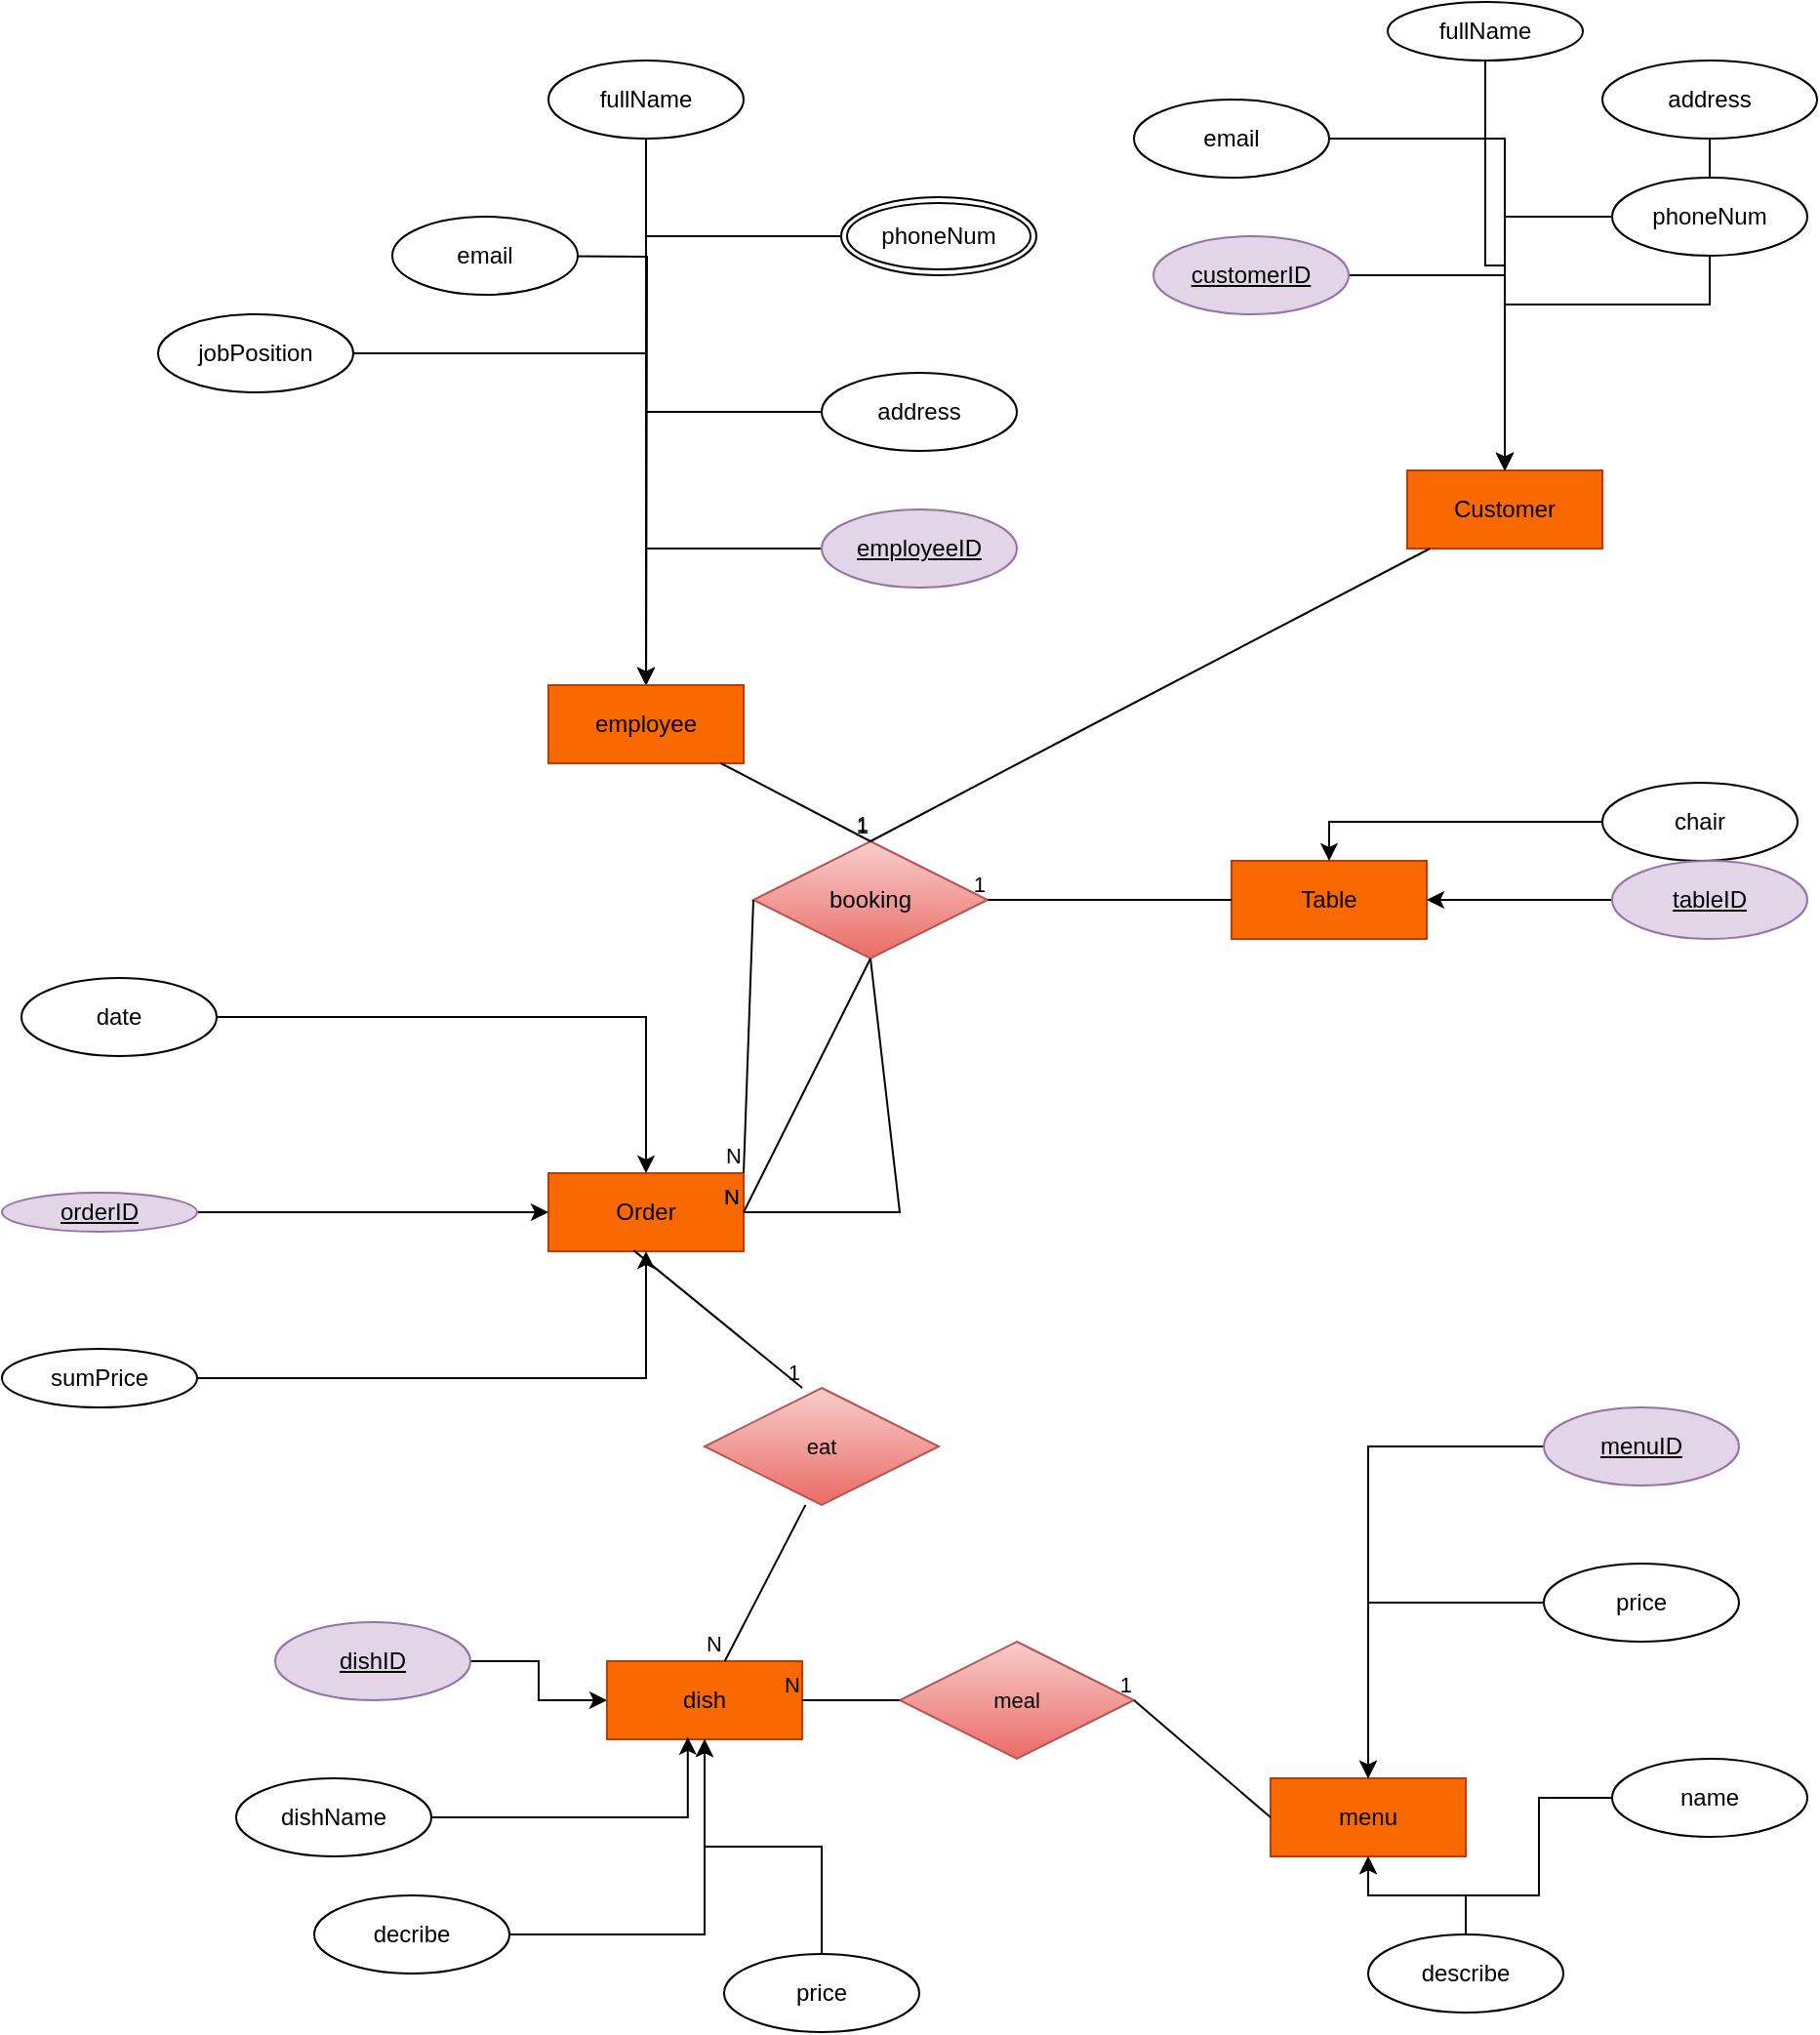 <mxfile version="22.0.4" type="github">
  <diagram name="Page-1" id="n1OnS5eiFAUQkkmlN_Pn">
    <mxGraphModel dx="2017" dy="593" grid="1" gridSize="10" guides="1" tooltips="1" connect="1" arrows="1" fold="1" page="1" pageScale="1" pageWidth="850" pageHeight="1100" math="0" shadow="0">
      <root>
        <mxCell id="0" />
        <mxCell id="1" parent="0" />
        <mxCell id="MDAO08NL7lkBEBGCFYoP-36" style="edgeStyle=orthogonalEdgeStyle;rounded=0;orthogonalLoop=1;jettySize=auto;html=1;" parent="1" source="MDAO08NL7lkBEBGCFYoP-16" target="MDAO08NL7lkBEBGCFYoP-33" edge="1">
          <mxGeometry relative="1" as="geometry" />
        </mxCell>
        <mxCell id="MDAO08NL7lkBEBGCFYoP-16" value="employeeID" style="ellipse;whiteSpace=wrap;html=1;align=center;fontStyle=4;fillColor=#e1d5e7;strokeColor=#9673a6;" parent="1" vertex="1">
          <mxGeometry x="340" y="330" width="100" height="40" as="geometry" />
        </mxCell>
        <mxCell id="MDAO08NL7lkBEBGCFYoP-37" style="edgeStyle=orthogonalEdgeStyle;rounded=0;orthogonalLoop=1;jettySize=auto;html=1;" parent="1" source="MDAO08NL7lkBEBGCFYoP-18" target="MDAO08NL7lkBEBGCFYoP-33" edge="1">
          <mxGeometry relative="1" as="geometry" />
        </mxCell>
        <mxCell id="MDAO08NL7lkBEBGCFYoP-18" value="address" style="ellipse;whiteSpace=wrap;html=1;align=center;" parent="1" vertex="1">
          <mxGeometry x="340" y="260" width="100" height="40" as="geometry" />
        </mxCell>
        <mxCell id="MDAO08NL7lkBEBGCFYoP-38" style="edgeStyle=orthogonalEdgeStyle;rounded=0;orthogonalLoop=1;jettySize=auto;html=1;entryX=0.5;entryY=1;entryDx=0;entryDy=0;" parent="1" source="MDAO08NL7lkBEBGCFYoP-21" target="MDAO08NL7lkBEBGCFYoP-33" edge="1">
          <mxGeometry relative="1" as="geometry">
            <Array as="points">
              <mxPoint x="250" y="310" />
              <mxPoint x="250" y="310" />
            </Array>
          </mxGeometry>
        </mxCell>
        <mxCell id="MDAO08NL7lkBEBGCFYoP-21" value="fullName" style="ellipse;whiteSpace=wrap;html=1;align=center;" parent="1" vertex="1">
          <mxGeometry x="200" y="100" width="100" height="40" as="geometry" />
        </mxCell>
        <mxCell id="MDAO08NL7lkBEBGCFYoP-39" style="edgeStyle=orthogonalEdgeStyle;rounded=0;orthogonalLoop=1;jettySize=auto;html=1;" parent="1" source="MDAO08NL7lkBEBGCFYoP-26" target="MDAO08NL7lkBEBGCFYoP-33" edge="1">
          <mxGeometry relative="1" as="geometry" />
        </mxCell>
        <mxCell id="MDAO08NL7lkBEBGCFYoP-26" value="phoneNum" style="ellipse;shape=doubleEllipse;margin=3;whiteSpace=wrap;html=1;align=center;" parent="1" vertex="1">
          <mxGeometry x="350" y="170" width="100" height="40" as="geometry" />
        </mxCell>
        <mxCell id="MDAO08NL7lkBEBGCFYoP-40" style="edgeStyle=orthogonalEdgeStyle;rounded=0;orthogonalLoop=1;jettySize=auto;html=1;entryX=0.5;entryY=1;entryDx=0;entryDy=0;" parent="1" edge="1">
          <mxGeometry relative="1" as="geometry">
            <mxPoint x="167.5" y="200" as="sourcePoint" />
            <mxPoint x="250" y="440" as="targetPoint" />
          </mxGeometry>
        </mxCell>
        <mxCell id="MDAO08NL7lkBEBGCFYoP-28" value="email" style="ellipse;whiteSpace=wrap;html=1;align=center;" parent="1" vertex="1">
          <mxGeometry x="120" y="180" width="95" height="40" as="geometry" />
        </mxCell>
        <mxCell id="MDAO08NL7lkBEBGCFYoP-69" style="edgeStyle=orthogonalEdgeStyle;rounded=0;orthogonalLoop=1;jettySize=auto;html=1;" parent="1" source="MDAO08NL7lkBEBGCFYoP-31" target="MDAO08NL7lkBEBGCFYoP-33" edge="1">
          <mxGeometry relative="1" as="geometry" />
        </mxCell>
        <mxCell id="MDAO08NL7lkBEBGCFYoP-31" value="jobPosition" style="ellipse;whiteSpace=wrap;html=1;align=center;" parent="1" vertex="1">
          <mxGeometry y="230" width="100" height="40" as="geometry" />
        </mxCell>
        <mxCell id="MDAO08NL7lkBEBGCFYoP-33" value="employee" style="whiteSpace=wrap;html=1;align=center;fillColor=#fa6800;strokeColor=#C73500;fontColor=#000000;" parent="1" vertex="1">
          <mxGeometry x="200" y="420" width="100" height="40" as="geometry" />
        </mxCell>
        <mxCell id="MDAO08NL7lkBEBGCFYoP-42" value="Customer" style="whiteSpace=wrap;html=1;align=center;fillColor=#fa6800;strokeColor=#C73500;fontColor=#000000;" parent="1" vertex="1">
          <mxGeometry x="640" y="310" width="100" height="40" as="geometry" />
        </mxCell>
        <mxCell id="MDAO08NL7lkBEBGCFYoP-67" style="edgeStyle=orthogonalEdgeStyle;rounded=0;orthogonalLoop=1;jettySize=auto;html=1;entryX=0.5;entryY=0;entryDx=0;entryDy=0;" parent="1" source="MDAO08NL7lkBEBGCFYoP-44" target="MDAO08NL7lkBEBGCFYoP-42" edge="1">
          <mxGeometry relative="1" as="geometry" />
        </mxCell>
        <mxCell id="MDAO08NL7lkBEBGCFYoP-44" value="address" style="ellipse;whiteSpace=wrap;html=1;align=center;" parent="1" vertex="1">
          <mxGeometry x="740" y="100" width="110" height="40" as="geometry" />
        </mxCell>
        <mxCell id="MDAO08NL7lkBEBGCFYoP-63" style="edgeStyle=orthogonalEdgeStyle;rounded=0;orthogonalLoop=1;jettySize=auto;html=1;" parent="1" source="MDAO08NL7lkBEBGCFYoP-45" target="MDAO08NL7lkBEBGCFYoP-42" edge="1">
          <mxGeometry relative="1" as="geometry" />
        </mxCell>
        <mxCell id="MDAO08NL7lkBEBGCFYoP-45" value="customerID" style="ellipse;whiteSpace=wrap;html=1;align=center;fontStyle=4;fillColor=#e1d5e7;strokeColor=#9673a6;" parent="1" vertex="1">
          <mxGeometry x="510" y="190" width="100" height="40" as="geometry" />
        </mxCell>
        <mxCell id="MDAO08NL7lkBEBGCFYoP-68" style="edgeStyle=orthogonalEdgeStyle;rounded=0;orthogonalLoop=1;jettySize=auto;html=1;entryX=0.5;entryY=0;entryDx=0;entryDy=0;" parent="1" source="MDAO08NL7lkBEBGCFYoP-46" target="MDAO08NL7lkBEBGCFYoP-42" edge="1">
          <mxGeometry relative="1" as="geometry" />
        </mxCell>
        <mxCell id="MDAO08NL7lkBEBGCFYoP-46" value="phoneNum" style="ellipse;whiteSpace=wrap;html=1;align=center;" parent="1" vertex="1">
          <mxGeometry x="745" y="160" width="100" height="40" as="geometry" />
        </mxCell>
        <mxCell id="MDAO08NL7lkBEBGCFYoP-66" style="edgeStyle=orthogonalEdgeStyle;rounded=0;orthogonalLoop=1;jettySize=auto;html=1;" parent="1" source="MDAO08NL7lkBEBGCFYoP-47" target="MDAO08NL7lkBEBGCFYoP-42" edge="1">
          <mxGeometry relative="1" as="geometry" />
        </mxCell>
        <mxCell id="MDAO08NL7lkBEBGCFYoP-47" value="fullName" style="ellipse;whiteSpace=wrap;html=1;align=center;" parent="1" vertex="1">
          <mxGeometry x="630" y="70" width="100" height="30" as="geometry" />
        </mxCell>
        <mxCell id="MDAO08NL7lkBEBGCFYoP-65" style="edgeStyle=orthogonalEdgeStyle;rounded=0;orthogonalLoop=1;jettySize=auto;html=1;" parent="1" source="MDAO08NL7lkBEBGCFYoP-50" target="MDAO08NL7lkBEBGCFYoP-42" edge="1">
          <mxGeometry relative="1" as="geometry" />
        </mxCell>
        <mxCell id="MDAO08NL7lkBEBGCFYoP-50" value="email" style="ellipse;whiteSpace=wrap;html=1;align=center;" parent="1" vertex="1">
          <mxGeometry x="500" y="120" width="100" height="40" as="geometry" />
        </mxCell>
        <mxCell id="MDAO08NL7lkBEBGCFYoP-70" value="Table" style="whiteSpace=wrap;html=1;align=center;fillColor=#fa6800;strokeColor=#C73500;fontColor=#000000;" parent="1" vertex="1">
          <mxGeometry x="550" y="510" width="100" height="40" as="geometry" />
        </mxCell>
        <mxCell id="MDAO08NL7lkBEBGCFYoP-76" style="edgeStyle=orthogonalEdgeStyle;rounded=0;orthogonalLoop=1;jettySize=auto;html=1;entryX=0.5;entryY=0;entryDx=0;entryDy=0;" parent="1" source="MDAO08NL7lkBEBGCFYoP-74" target="MDAO08NL7lkBEBGCFYoP-70" edge="1">
          <mxGeometry relative="1" as="geometry" />
        </mxCell>
        <mxCell id="MDAO08NL7lkBEBGCFYoP-74" value="chair" style="ellipse;whiteSpace=wrap;html=1;align=center;" parent="1" vertex="1">
          <mxGeometry x="740" y="470" width="100" height="40" as="geometry" />
        </mxCell>
        <mxCell id="MDAO08NL7lkBEBGCFYoP-78" style="edgeStyle=orthogonalEdgeStyle;rounded=0;orthogonalLoop=1;jettySize=auto;html=1;entryX=1;entryY=0.5;entryDx=0;entryDy=0;" parent="1" source="MDAO08NL7lkBEBGCFYoP-77" target="MDAO08NL7lkBEBGCFYoP-70" edge="1">
          <mxGeometry relative="1" as="geometry" />
        </mxCell>
        <mxCell id="MDAO08NL7lkBEBGCFYoP-77" value="tableID" style="ellipse;whiteSpace=wrap;html=1;align=center;fontStyle=4;fillColor=#e1d5e7;strokeColor=#9673a6;" parent="1" vertex="1">
          <mxGeometry x="745" y="510" width="100" height="40" as="geometry" />
        </mxCell>
        <mxCell id="MDAO08NL7lkBEBGCFYoP-80" value="menu&lt;br&gt;" style="whiteSpace=wrap;html=1;align=center;fillColor=#fa6800;strokeColor=#C73500;fontColor=#000000;" parent="1" vertex="1">
          <mxGeometry x="570" y="980" width="100" height="40" as="geometry" />
        </mxCell>
        <mxCell id="MDAO08NL7lkBEBGCFYoP-85" style="edgeStyle=orthogonalEdgeStyle;rounded=0;orthogonalLoop=1;jettySize=auto;html=1;" parent="1" source="MDAO08NL7lkBEBGCFYoP-81" target="MDAO08NL7lkBEBGCFYoP-80" edge="1">
          <mxGeometry relative="1" as="geometry" />
        </mxCell>
        <mxCell id="MDAO08NL7lkBEBGCFYoP-81" value="menuID" style="ellipse;whiteSpace=wrap;html=1;align=center;fontStyle=4;fillColor=#e1d5e7;strokeColor=#9673a6;" parent="1" vertex="1">
          <mxGeometry x="710" y="790" width="100" height="40" as="geometry" />
        </mxCell>
        <mxCell id="MDAO08NL7lkBEBGCFYoP-86" style="edgeStyle=orthogonalEdgeStyle;rounded=0;orthogonalLoop=1;jettySize=auto;html=1;" parent="1" source="MDAO08NL7lkBEBGCFYoP-82" target="MDAO08NL7lkBEBGCFYoP-80" edge="1">
          <mxGeometry relative="1" as="geometry" />
        </mxCell>
        <mxCell id="MDAO08NL7lkBEBGCFYoP-82" value="price" style="ellipse;whiteSpace=wrap;html=1;align=center;" parent="1" vertex="1">
          <mxGeometry x="710" y="870" width="100" height="40" as="geometry" />
        </mxCell>
        <mxCell id="MDAO08NL7lkBEBGCFYoP-87" style="edgeStyle=orthogonalEdgeStyle;rounded=0;orthogonalLoop=1;jettySize=auto;html=1;entryX=0.5;entryY=1;entryDx=0;entryDy=0;" parent="1" source="MDAO08NL7lkBEBGCFYoP-83" target="MDAO08NL7lkBEBGCFYoP-80" edge="1">
          <mxGeometry relative="1" as="geometry" />
        </mxCell>
        <mxCell id="MDAO08NL7lkBEBGCFYoP-83" value="name" style="ellipse;whiteSpace=wrap;html=1;align=center;" parent="1" vertex="1">
          <mxGeometry x="745" y="970" width="100" height="40" as="geometry" />
        </mxCell>
        <mxCell id="MDAO08NL7lkBEBGCFYoP-88" style="edgeStyle=orthogonalEdgeStyle;rounded=0;orthogonalLoop=1;jettySize=auto;html=1;" parent="1" source="MDAO08NL7lkBEBGCFYoP-84" target="MDAO08NL7lkBEBGCFYoP-80" edge="1">
          <mxGeometry relative="1" as="geometry" />
        </mxCell>
        <mxCell id="MDAO08NL7lkBEBGCFYoP-84" value="describe" style="ellipse;whiteSpace=wrap;html=1;align=center;" parent="1" vertex="1">
          <mxGeometry x="620" y="1060" width="100" height="40" as="geometry" />
        </mxCell>
        <mxCell id="MDAO08NL7lkBEBGCFYoP-89" value="Order" style="whiteSpace=wrap;html=1;align=center;fillColor=#fa6800;strokeColor=#C73500;fontColor=#000000;" parent="1" vertex="1">
          <mxGeometry x="200" y="670" width="100" height="40" as="geometry" />
        </mxCell>
        <mxCell id="MDAO08NL7lkBEBGCFYoP-93" style="edgeStyle=orthogonalEdgeStyle;rounded=0;orthogonalLoop=1;jettySize=auto;html=1;" parent="1" source="MDAO08NL7lkBEBGCFYoP-90" target="MDAO08NL7lkBEBGCFYoP-89" edge="1">
          <mxGeometry relative="1" as="geometry" />
        </mxCell>
        <mxCell id="MDAO08NL7lkBEBGCFYoP-90" value="date" style="ellipse;whiteSpace=wrap;html=1;align=center;" parent="1" vertex="1">
          <mxGeometry x="-70" y="570" width="100" height="40" as="geometry" />
        </mxCell>
        <mxCell id="MDAO08NL7lkBEBGCFYoP-94" style="edgeStyle=orthogonalEdgeStyle;rounded=0;orthogonalLoop=1;jettySize=auto;html=1;" parent="1" source="MDAO08NL7lkBEBGCFYoP-91" target="MDAO08NL7lkBEBGCFYoP-89" edge="1">
          <mxGeometry relative="1" as="geometry" />
        </mxCell>
        <mxCell id="MDAO08NL7lkBEBGCFYoP-91" value="orderID" style="ellipse;whiteSpace=wrap;html=1;align=center;fontStyle=4;fillColor=#e1d5e7;strokeColor=#9673a6;" parent="1" vertex="1">
          <mxGeometry x="-80" y="680" width="100" height="20" as="geometry" />
        </mxCell>
        <mxCell id="MDAO08NL7lkBEBGCFYoP-95" style="edgeStyle=orthogonalEdgeStyle;rounded=0;orthogonalLoop=1;jettySize=auto;html=1;" parent="1" source="MDAO08NL7lkBEBGCFYoP-92" target="MDAO08NL7lkBEBGCFYoP-89" edge="1">
          <mxGeometry relative="1" as="geometry" />
        </mxCell>
        <mxCell id="MDAO08NL7lkBEBGCFYoP-92" value="sumPrice" style="ellipse;whiteSpace=wrap;html=1;align=center;" parent="1" vertex="1">
          <mxGeometry x="-80" y="760" width="100" height="30" as="geometry" />
        </mxCell>
        <mxCell id="MDAO08NL7lkBEBGCFYoP-96" value="dish" style="whiteSpace=wrap;html=1;align=center;fillColor=#fa6800;strokeColor=#C73500;fontColor=#000000;" parent="1" vertex="1">
          <mxGeometry x="230" y="920" width="100" height="40" as="geometry" />
        </mxCell>
        <mxCell id="MDAO08NL7lkBEBGCFYoP-103" style="edgeStyle=orthogonalEdgeStyle;rounded=0;orthogonalLoop=1;jettySize=auto;html=1;" parent="1" source="MDAO08NL7lkBEBGCFYoP-97" target="MDAO08NL7lkBEBGCFYoP-96" edge="1">
          <mxGeometry relative="1" as="geometry" />
        </mxCell>
        <mxCell id="MDAO08NL7lkBEBGCFYoP-97" value="dishID" style="ellipse;whiteSpace=wrap;html=1;align=center;fontStyle=4;fillColor=#e1d5e7;strokeColor=#9673a6;" parent="1" vertex="1">
          <mxGeometry x="60" y="900" width="100" height="40" as="geometry" />
        </mxCell>
        <mxCell id="MDAO08NL7lkBEBGCFYoP-98" value="dishName" style="ellipse;whiteSpace=wrap;html=1;align=center;" parent="1" vertex="1">
          <mxGeometry x="40" y="980" width="100" height="40" as="geometry" />
        </mxCell>
        <mxCell id="MDAO08NL7lkBEBGCFYoP-105" style="edgeStyle=orthogonalEdgeStyle;rounded=0;orthogonalLoop=1;jettySize=auto;html=1;" parent="1" source="MDAO08NL7lkBEBGCFYoP-99" target="MDAO08NL7lkBEBGCFYoP-96" edge="1">
          <mxGeometry relative="1" as="geometry" />
        </mxCell>
        <mxCell id="MDAO08NL7lkBEBGCFYoP-99" value="decribe" style="ellipse;whiteSpace=wrap;html=1;align=center;" parent="1" vertex="1">
          <mxGeometry x="80" y="1040" width="100" height="40" as="geometry" />
        </mxCell>
        <mxCell id="MDAO08NL7lkBEBGCFYoP-106" style="edgeStyle=orthogonalEdgeStyle;rounded=0;orthogonalLoop=1;jettySize=auto;html=1;" parent="1" source="MDAO08NL7lkBEBGCFYoP-100" target="MDAO08NL7lkBEBGCFYoP-96" edge="1">
          <mxGeometry relative="1" as="geometry" />
        </mxCell>
        <mxCell id="MDAO08NL7lkBEBGCFYoP-100" value="price" style="ellipse;whiteSpace=wrap;html=1;align=center;" parent="1" vertex="1">
          <mxGeometry x="290" y="1070" width="100" height="40" as="geometry" />
        </mxCell>
        <mxCell id="MDAO08NL7lkBEBGCFYoP-104" style="edgeStyle=orthogonalEdgeStyle;rounded=0;orthogonalLoop=1;jettySize=auto;html=1;entryX=0.414;entryY=0.972;entryDx=0;entryDy=0;entryPerimeter=0;" parent="1" source="MDAO08NL7lkBEBGCFYoP-98" target="MDAO08NL7lkBEBGCFYoP-96" edge="1">
          <mxGeometry relative="1" as="geometry" />
        </mxCell>
        <mxCell id="MDAO08NL7lkBEBGCFYoP-107" value="booking" style="shape=rhombus;perimeter=rhombusPerimeter;whiteSpace=wrap;html=1;align=center;fillColor=#f8cecc;gradientColor=#ea6b66;strokeColor=#b85450;" parent="1" vertex="1">
          <mxGeometry x="305" y="500" width="120" height="60" as="geometry" />
        </mxCell>
        <mxCell id="MDAO08NL7lkBEBGCFYoP-117" value="" style="endArrow=none;html=1;rounded=0;labelBackgroundColor=default;strokeColor=default;align=center;verticalAlign=middle;fontFamily=Helvetica;fontSize=11;fontColor=default;shape=connector;entryX=0.5;entryY=0;entryDx=0;entryDy=0;" parent="1" source="MDAO08NL7lkBEBGCFYoP-33" target="MDAO08NL7lkBEBGCFYoP-107" edge="1">
          <mxGeometry relative="1" as="geometry">
            <mxPoint x="390" y="480" as="sourcePoint" />
            <mxPoint x="550" y="480" as="targetPoint" />
          </mxGeometry>
        </mxCell>
        <mxCell id="MDAO08NL7lkBEBGCFYoP-118" value="1" style="resizable=0;html=1;whiteSpace=wrap;align=right;verticalAlign=bottom;fontFamily=Helvetica;fontSize=11;fontColor=default;" parent="MDAO08NL7lkBEBGCFYoP-117" connectable="0" vertex="1">
          <mxGeometry x="1" relative="1" as="geometry" />
        </mxCell>
        <mxCell id="MDAO08NL7lkBEBGCFYoP-121" value="" style="endArrow=none;html=1;rounded=0;labelBackgroundColor=default;strokeColor=default;align=center;verticalAlign=middle;fontFamily=Helvetica;fontSize=11;fontColor=default;shape=connector;entryX=0.5;entryY=0;entryDx=0;entryDy=0;" parent="1" source="MDAO08NL7lkBEBGCFYoP-42" target="MDAO08NL7lkBEBGCFYoP-107" edge="1">
          <mxGeometry relative="1" as="geometry">
            <mxPoint x="470" y="420" as="sourcePoint" />
            <mxPoint x="550" y="480" as="targetPoint" />
            <Array as="points">
              <mxPoint x="460" y="450" />
            </Array>
          </mxGeometry>
        </mxCell>
        <mxCell id="MDAO08NL7lkBEBGCFYoP-122" value="1" style="resizable=0;html=1;whiteSpace=wrap;align=right;verticalAlign=bottom;fontFamily=Helvetica;fontSize=11;fontColor=default;" parent="MDAO08NL7lkBEBGCFYoP-121" connectable="0" vertex="1">
          <mxGeometry x="1" relative="1" as="geometry" />
        </mxCell>
        <mxCell id="MDAO08NL7lkBEBGCFYoP-127" value="" style="endArrow=none;html=1;rounded=0;labelBackgroundColor=default;strokeColor=default;align=center;verticalAlign=middle;fontFamily=Helvetica;fontSize=11;fontColor=default;shape=connector;exitX=0;exitY=0.5;exitDx=0;exitDy=0;entryX=1;entryY=0;entryDx=0;entryDy=0;" parent="1" source="MDAO08NL7lkBEBGCFYoP-107" target="MDAO08NL7lkBEBGCFYoP-89" edge="1">
          <mxGeometry relative="1" as="geometry">
            <mxPoint x="323.333" y="570.003" as="sourcePoint" />
            <mxPoint x="440" y="661.67" as="targetPoint" />
          </mxGeometry>
        </mxCell>
        <mxCell id="MDAO08NL7lkBEBGCFYoP-128" value="N" style="resizable=0;html=1;whiteSpace=wrap;align=right;verticalAlign=bottom;fontFamily=Helvetica;fontSize=11;fontColor=default;" parent="MDAO08NL7lkBEBGCFYoP-127" connectable="0" vertex="1">
          <mxGeometry x="1" relative="1" as="geometry" />
        </mxCell>
        <mxCell id="MDAO08NL7lkBEBGCFYoP-129" value="" style="endArrow=none;html=1;rounded=0;labelBackgroundColor=default;strokeColor=default;align=center;verticalAlign=middle;fontFamily=Helvetica;fontSize=11;fontColor=default;shape=connector;exitX=0.5;exitY=1;exitDx=0;exitDy=0;entryX=1;entryY=0.5;entryDx=0;entryDy=0;" parent="1" source="MDAO08NL7lkBEBGCFYoP-107" target="MDAO08NL7lkBEBGCFYoP-89" edge="1">
          <mxGeometry relative="1" as="geometry">
            <mxPoint x="390" y="480" as="sourcePoint" />
            <mxPoint x="550" y="480" as="targetPoint" />
            <Array as="points" />
          </mxGeometry>
        </mxCell>
        <mxCell id="MDAO08NL7lkBEBGCFYoP-130" value="N" style="resizable=0;html=1;whiteSpace=wrap;align=right;verticalAlign=bottom;fontFamily=Helvetica;fontSize=11;fontColor=default;" parent="MDAO08NL7lkBEBGCFYoP-129" connectable="0" vertex="1">
          <mxGeometry x="1" relative="1" as="geometry" />
        </mxCell>
        <mxCell id="MDAO08NL7lkBEBGCFYoP-131" value="" style="endArrow=none;html=1;rounded=0;labelBackgroundColor=default;strokeColor=default;align=center;verticalAlign=middle;fontFamily=Helvetica;fontSize=11;fontColor=default;shape=connector;exitX=0;exitY=0.5;exitDx=0;exitDy=0;entryX=1;entryY=0.5;entryDx=0;entryDy=0;" parent="1" source="MDAO08NL7lkBEBGCFYoP-70" target="MDAO08NL7lkBEBGCFYoP-107" edge="1">
          <mxGeometry relative="1" as="geometry">
            <mxPoint x="390" y="600" as="sourcePoint" />
            <mxPoint x="550" y="600" as="targetPoint" />
          </mxGeometry>
        </mxCell>
        <mxCell id="MDAO08NL7lkBEBGCFYoP-132" value="1" style="resizable=0;html=1;whiteSpace=wrap;align=right;verticalAlign=bottom;fontFamily=Helvetica;fontSize=11;fontColor=default;" parent="MDAO08NL7lkBEBGCFYoP-131" connectable="0" vertex="1">
          <mxGeometry x="1" relative="1" as="geometry" />
        </mxCell>
        <mxCell id="MDAO08NL7lkBEBGCFYoP-133" value="" style="endArrow=none;html=1;rounded=0;labelBackgroundColor=default;strokeColor=default;align=center;verticalAlign=middle;fontFamily=Helvetica;fontSize=11;fontColor=default;shape=connector;exitX=0.5;exitY=1;exitDx=0;exitDy=0;entryX=1;entryY=0.5;entryDx=0;entryDy=0;" parent="1" source="MDAO08NL7lkBEBGCFYoP-107" target="MDAO08NL7lkBEBGCFYoP-89" edge="1">
          <mxGeometry relative="1" as="geometry">
            <mxPoint x="410" y="630" as="sourcePoint" />
            <mxPoint x="350" y="720" as="targetPoint" />
            <Array as="points">
              <mxPoint x="380" y="690" />
            </Array>
          </mxGeometry>
        </mxCell>
        <mxCell id="MDAO08NL7lkBEBGCFYoP-134" value="N" style="resizable=0;html=1;whiteSpace=wrap;align=right;verticalAlign=bottom;fontFamily=Helvetica;fontSize=11;fontColor=default;" parent="MDAO08NL7lkBEBGCFYoP-133" connectable="0" vertex="1">
          <mxGeometry x="1" relative="1" as="geometry" />
        </mxCell>
        <mxCell id="MDAO08NL7lkBEBGCFYoP-135" value="meal" style="shape=rhombus;perimeter=rhombusPerimeter;whiteSpace=wrap;html=1;align=center;fontFamily=Helvetica;fontSize=11;fillColor=#f8cecc;gradientColor=#ea6b66;strokeColor=#b85450;" parent="1" vertex="1">
          <mxGeometry x="380" y="910" width="120" height="60" as="geometry" />
        </mxCell>
        <mxCell id="MDAO08NL7lkBEBGCFYoP-136" value="" style="endArrow=none;html=1;rounded=0;labelBackgroundColor=default;strokeColor=default;align=center;verticalAlign=middle;fontFamily=Helvetica;fontSize=11;fontColor=default;shape=connector;entryX=1;entryY=0.5;entryDx=0;entryDy=0;exitX=0;exitY=0.5;exitDx=0;exitDy=0;" parent="1" source="MDAO08NL7lkBEBGCFYoP-80" target="MDAO08NL7lkBEBGCFYoP-135" edge="1">
          <mxGeometry relative="1" as="geometry">
            <mxPoint x="360" y="760" as="sourcePoint" />
            <mxPoint x="520" y="760" as="targetPoint" />
          </mxGeometry>
        </mxCell>
        <mxCell id="MDAO08NL7lkBEBGCFYoP-137" value="1" style="resizable=0;html=1;whiteSpace=wrap;align=right;verticalAlign=bottom;fontFamily=Helvetica;fontSize=11;fontColor=default;" parent="MDAO08NL7lkBEBGCFYoP-136" connectable="0" vertex="1">
          <mxGeometry x="1" relative="1" as="geometry" />
        </mxCell>
        <mxCell id="MDAO08NL7lkBEBGCFYoP-138" value="" style="endArrow=none;html=1;rounded=0;labelBackgroundColor=default;strokeColor=default;align=center;verticalAlign=middle;fontFamily=Helvetica;fontSize=11;fontColor=default;shape=connector;entryX=1;entryY=0.5;entryDx=0;entryDy=0;exitX=0;exitY=0.5;exitDx=0;exitDy=0;" parent="1" source="MDAO08NL7lkBEBGCFYoP-135" target="MDAO08NL7lkBEBGCFYoP-96" edge="1">
          <mxGeometry relative="1" as="geometry">
            <mxPoint x="390" y="910" as="sourcePoint" />
            <mxPoint x="550" y="910" as="targetPoint" />
          </mxGeometry>
        </mxCell>
        <mxCell id="MDAO08NL7lkBEBGCFYoP-139" value="N" style="resizable=0;html=1;whiteSpace=wrap;align=right;verticalAlign=bottom;fontFamily=Helvetica;fontSize=11;fontColor=default;" parent="MDAO08NL7lkBEBGCFYoP-138" connectable="0" vertex="1">
          <mxGeometry x="1" relative="1" as="geometry" />
        </mxCell>
        <mxCell id="MDAO08NL7lkBEBGCFYoP-140" value="eat" style="shape=rhombus;perimeter=rhombusPerimeter;whiteSpace=wrap;html=1;align=center;fontFamily=Helvetica;fontSize=11;fillColor=#f8cecc;gradientColor=#ea6b66;strokeColor=#b85450;" parent="1" vertex="1">
          <mxGeometry x="280" y="780" width="120" height="60" as="geometry" />
        </mxCell>
        <mxCell id="MDAO08NL7lkBEBGCFYoP-141" value="" style="endArrow=none;html=1;rounded=0;labelBackgroundColor=default;strokeColor=default;align=center;verticalAlign=middle;fontFamily=Helvetica;fontSize=11;fontColor=default;shape=connector;exitX=0.437;exitY=0.989;exitDx=0;exitDy=0;exitPerimeter=0;entryX=0.417;entryY=0;entryDx=0;entryDy=0;entryPerimeter=0;" parent="1" source="MDAO08NL7lkBEBGCFYoP-89" target="MDAO08NL7lkBEBGCFYoP-140" edge="1">
          <mxGeometry relative="1" as="geometry">
            <mxPoint x="300" y="750" as="sourcePoint" />
            <mxPoint x="460" y="750" as="targetPoint" />
          </mxGeometry>
        </mxCell>
        <mxCell id="MDAO08NL7lkBEBGCFYoP-142" value="1" style="resizable=0;html=1;whiteSpace=wrap;align=right;verticalAlign=bottom;fontFamily=Helvetica;fontSize=11;fontColor=default;" parent="MDAO08NL7lkBEBGCFYoP-141" connectable="0" vertex="1">
          <mxGeometry x="1" relative="1" as="geometry" />
        </mxCell>
        <mxCell id="MDAO08NL7lkBEBGCFYoP-143" value="" style="endArrow=none;html=1;rounded=0;labelBackgroundColor=default;strokeColor=default;align=center;verticalAlign=middle;fontFamily=Helvetica;fontSize=11;fontColor=default;shape=connector;exitX=0.431;exitY=0.999;exitDx=0;exitDy=0;exitPerimeter=0;" parent="1" source="MDAO08NL7lkBEBGCFYoP-140" target="MDAO08NL7lkBEBGCFYoP-96" edge="1">
          <mxGeometry relative="1" as="geometry">
            <mxPoint x="240" y="870" as="sourcePoint" />
            <mxPoint x="400" y="870" as="targetPoint" />
          </mxGeometry>
        </mxCell>
        <mxCell id="MDAO08NL7lkBEBGCFYoP-144" value="N" style="resizable=0;html=1;whiteSpace=wrap;align=right;verticalAlign=bottom;fontFamily=Helvetica;fontSize=11;fontColor=default;" parent="MDAO08NL7lkBEBGCFYoP-143" connectable="0" vertex="1">
          <mxGeometry x="1" relative="1" as="geometry" />
        </mxCell>
      </root>
    </mxGraphModel>
  </diagram>
</mxfile>
